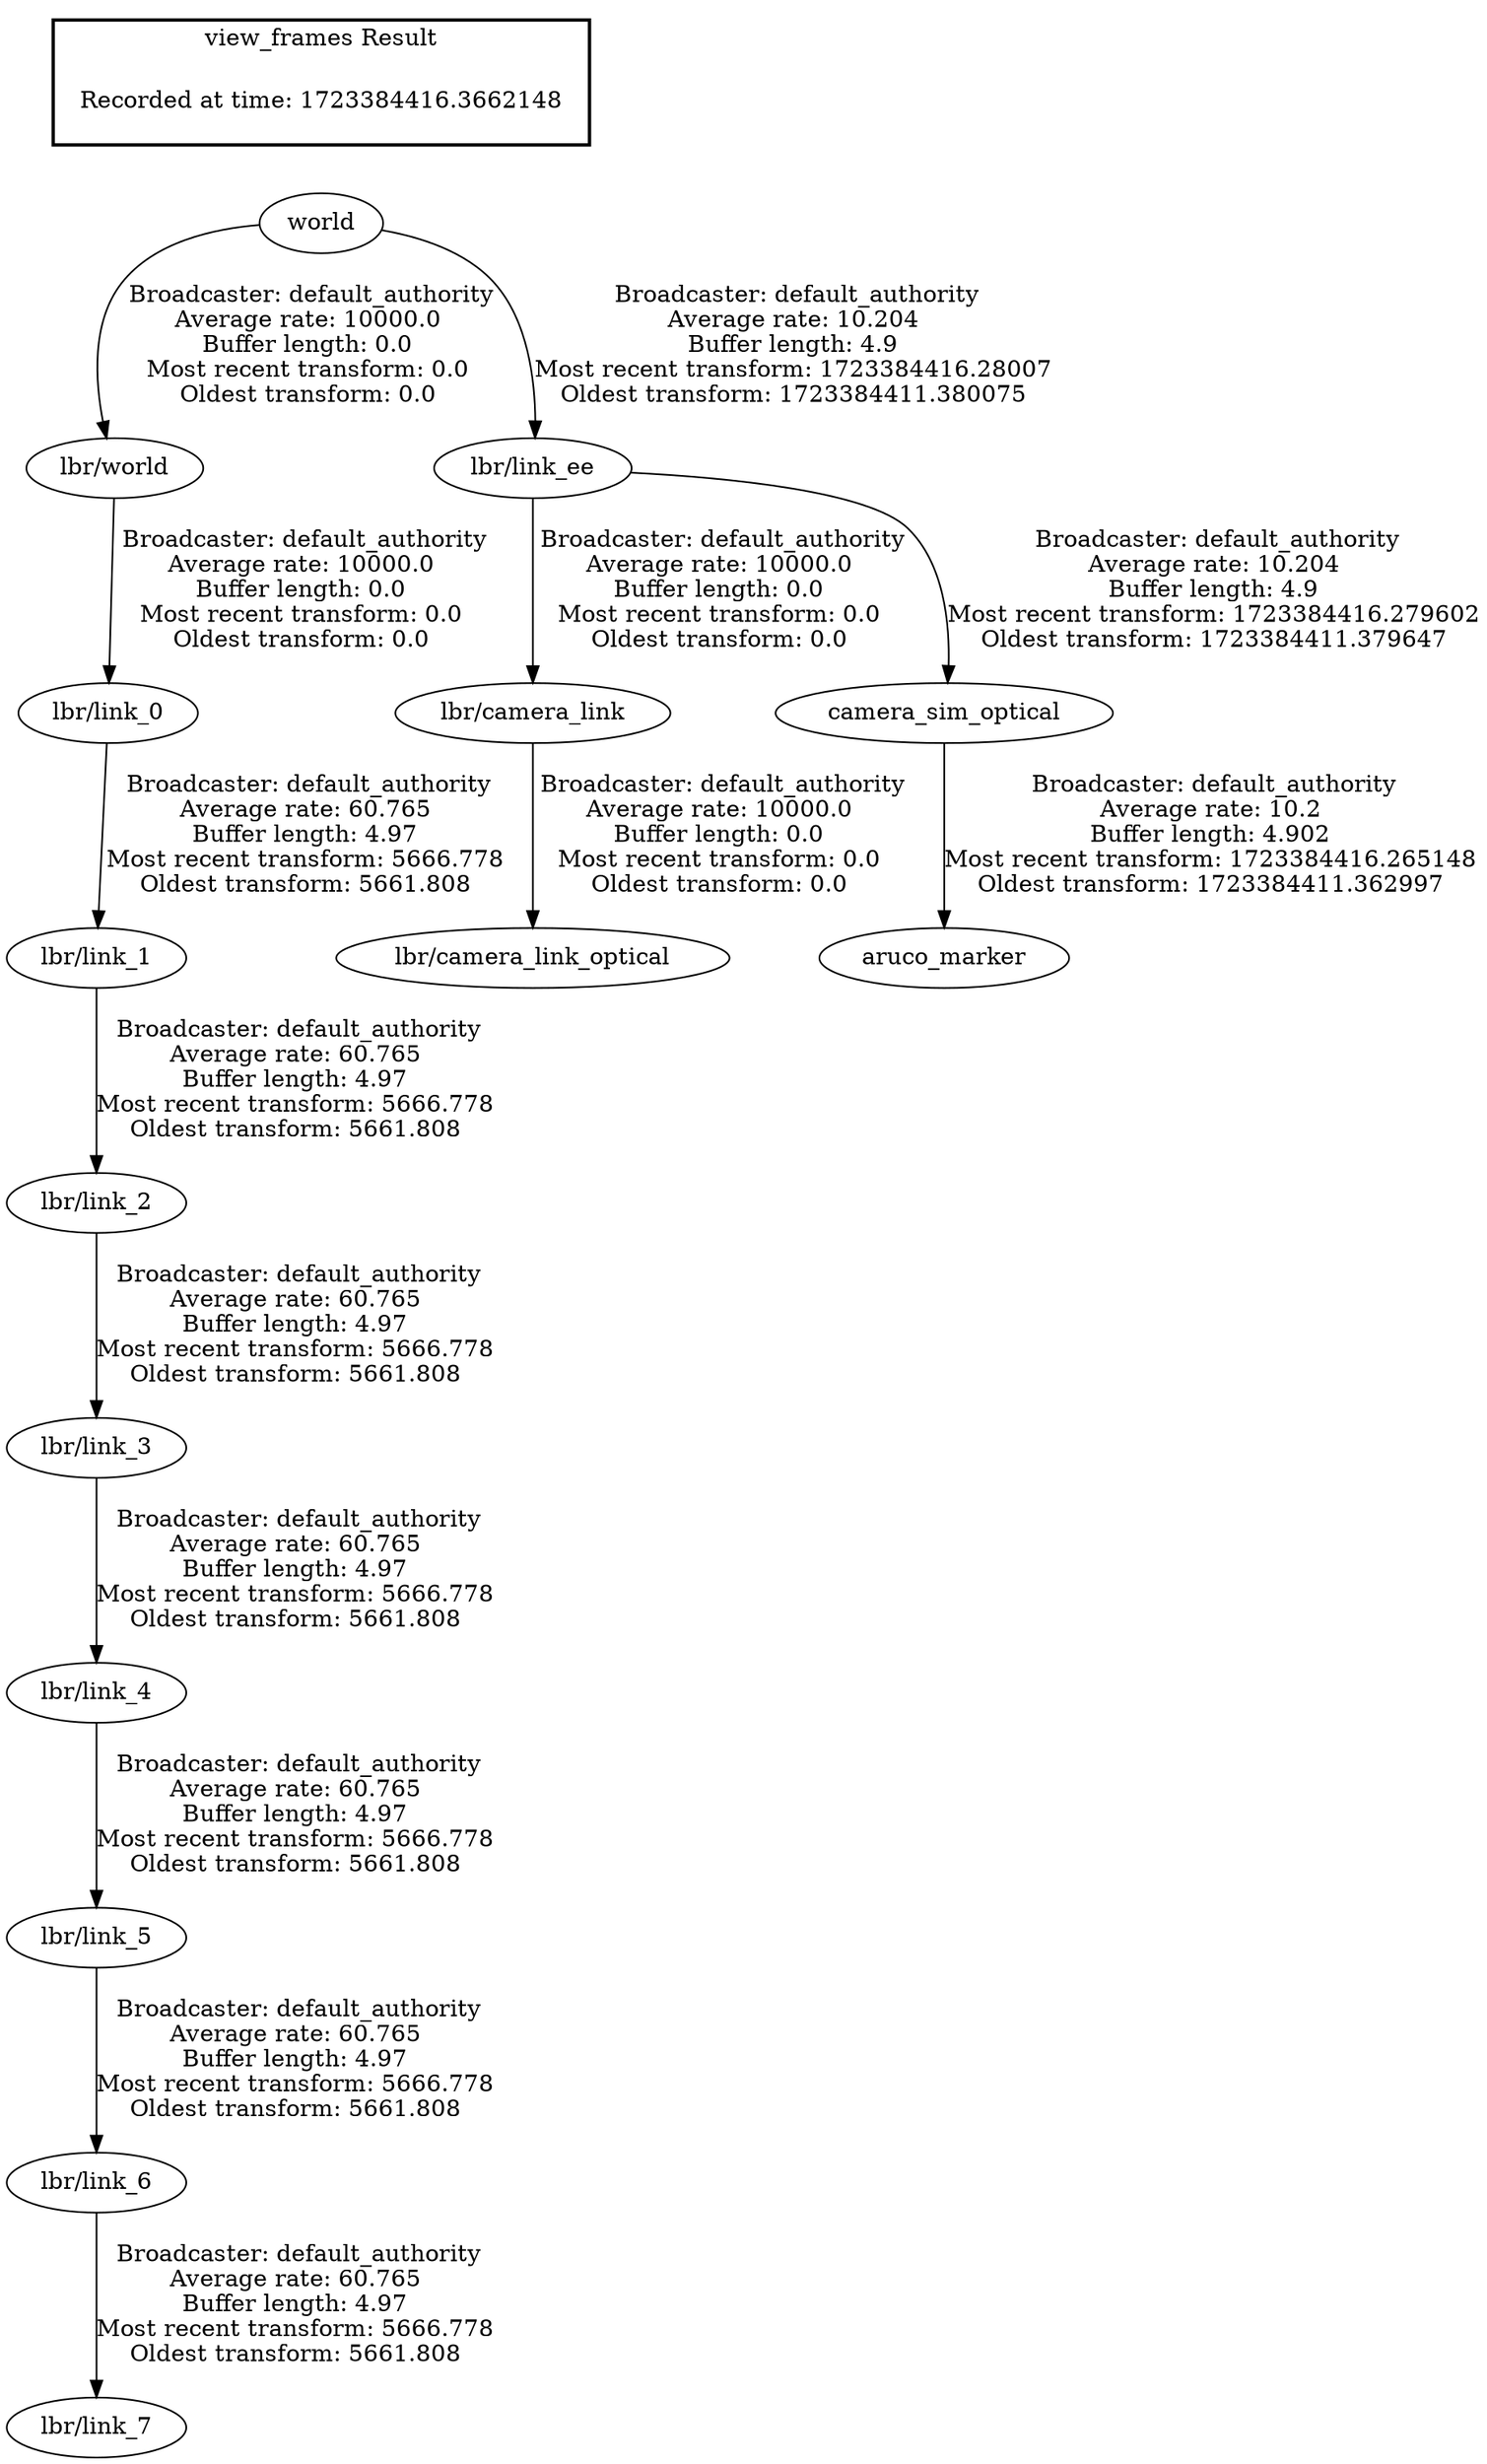 digraph G {
"world" -> "lbr/world"[label=" Broadcaster: default_authority\nAverage rate: 10000.0\nBuffer length: 0.0\nMost recent transform: 0.0\nOldest transform: 0.0\n"];
"lbr/link_ee" -> "lbr/camera_link"[label=" Broadcaster: default_authority\nAverage rate: 10000.0\nBuffer length: 0.0\nMost recent transform: 0.0\nOldest transform: 0.0\n"];
"world" -> "lbr/link_ee"[label=" Broadcaster: default_authority\nAverage rate: 10.204\nBuffer length: 4.9\nMost recent transform: 1723384416.28007\nOldest transform: 1723384411.380075\n"];
"lbr/camera_link" -> "lbr/camera_link_optical"[label=" Broadcaster: default_authority\nAverage rate: 10000.0\nBuffer length: 0.0\nMost recent transform: 0.0\nOldest transform: 0.0\n"];
"lbr/link_6" -> "lbr/link_7"[label=" Broadcaster: default_authority\nAverage rate: 60.765\nBuffer length: 4.97\nMost recent transform: 5666.778\nOldest transform: 5661.808\n"];
"lbr/world" -> "lbr/link_0"[label=" Broadcaster: default_authority\nAverage rate: 10000.0\nBuffer length: 0.0\nMost recent transform: 0.0\nOldest transform: 0.0\n"];
"camera_sim_optical" -> "aruco_marker"[label=" Broadcaster: default_authority\nAverage rate: 10.2\nBuffer length: 4.902\nMost recent transform: 1723384416.265148\nOldest transform: 1723384411.362997\n"];
"lbr/link_ee" -> "camera_sim_optical"[label=" Broadcaster: default_authority\nAverage rate: 10.204\nBuffer length: 4.9\nMost recent transform: 1723384416.279602\nOldest transform: 1723384411.379647\n"];
"lbr/link_0" -> "lbr/link_1"[label=" Broadcaster: default_authority\nAverage rate: 60.765\nBuffer length: 4.97\nMost recent transform: 5666.778\nOldest transform: 5661.808\n"];
"lbr/link_1" -> "lbr/link_2"[label=" Broadcaster: default_authority\nAverage rate: 60.765\nBuffer length: 4.97\nMost recent transform: 5666.778\nOldest transform: 5661.808\n"];
"lbr/link_2" -> "lbr/link_3"[label=" Broadcaster: default_authority\nAverage rate: 60.765\nBuffer length: 4.97\nMost recent transform: 5666.778\nOldest transform: 5661.808\n"];
"lbr/link_3" -> "lbr/link_4"[label=" Broadcaster: default_authority\nAverage rate: 60.765\nBuffer length: 4.97\nMost recent transform: 5666.778\nOldest transform: 5661.808\n"];
"lbr/link_4" -> "lbr/link_5"[label=" Broadcaster: default_authority\nAverage rate: 60.765\nBuffer length: 4.97\nMost recent transform: 5666.778\nOldest transform: 5661.808\n"];
"lbr/link_5" -> "lbr/link_6"[label=" Broadcaster: default_authority\nAverage rate: 60.765\nBuffer length: 4.97\nMost recent transform: 5666.778\nOldest transform: 5661.808\n"];
edge [style=invis];
 subgraph cluster_legend { style=bold; color=black; label ="view_frames Result";
"Recorded at time: 1723384416.3662148"[ shape=plaintext ] ;
}->"world";
}
